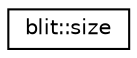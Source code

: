 digraph "Graphical Class Hierarchy"
{
  edge [fontname="Helvetica",fontsize="10",labelfontname="Helvetica",labelfontsize="10"];
  node [fontname="Helvetica",fontsize="10",shape=record];
  rankdir="LR";
  Node0 [label="blit::size",height=0.2,width=0.4,color="black", fillcolor="white", style="filled",URL="$structblit_1_1size.html"];
}
